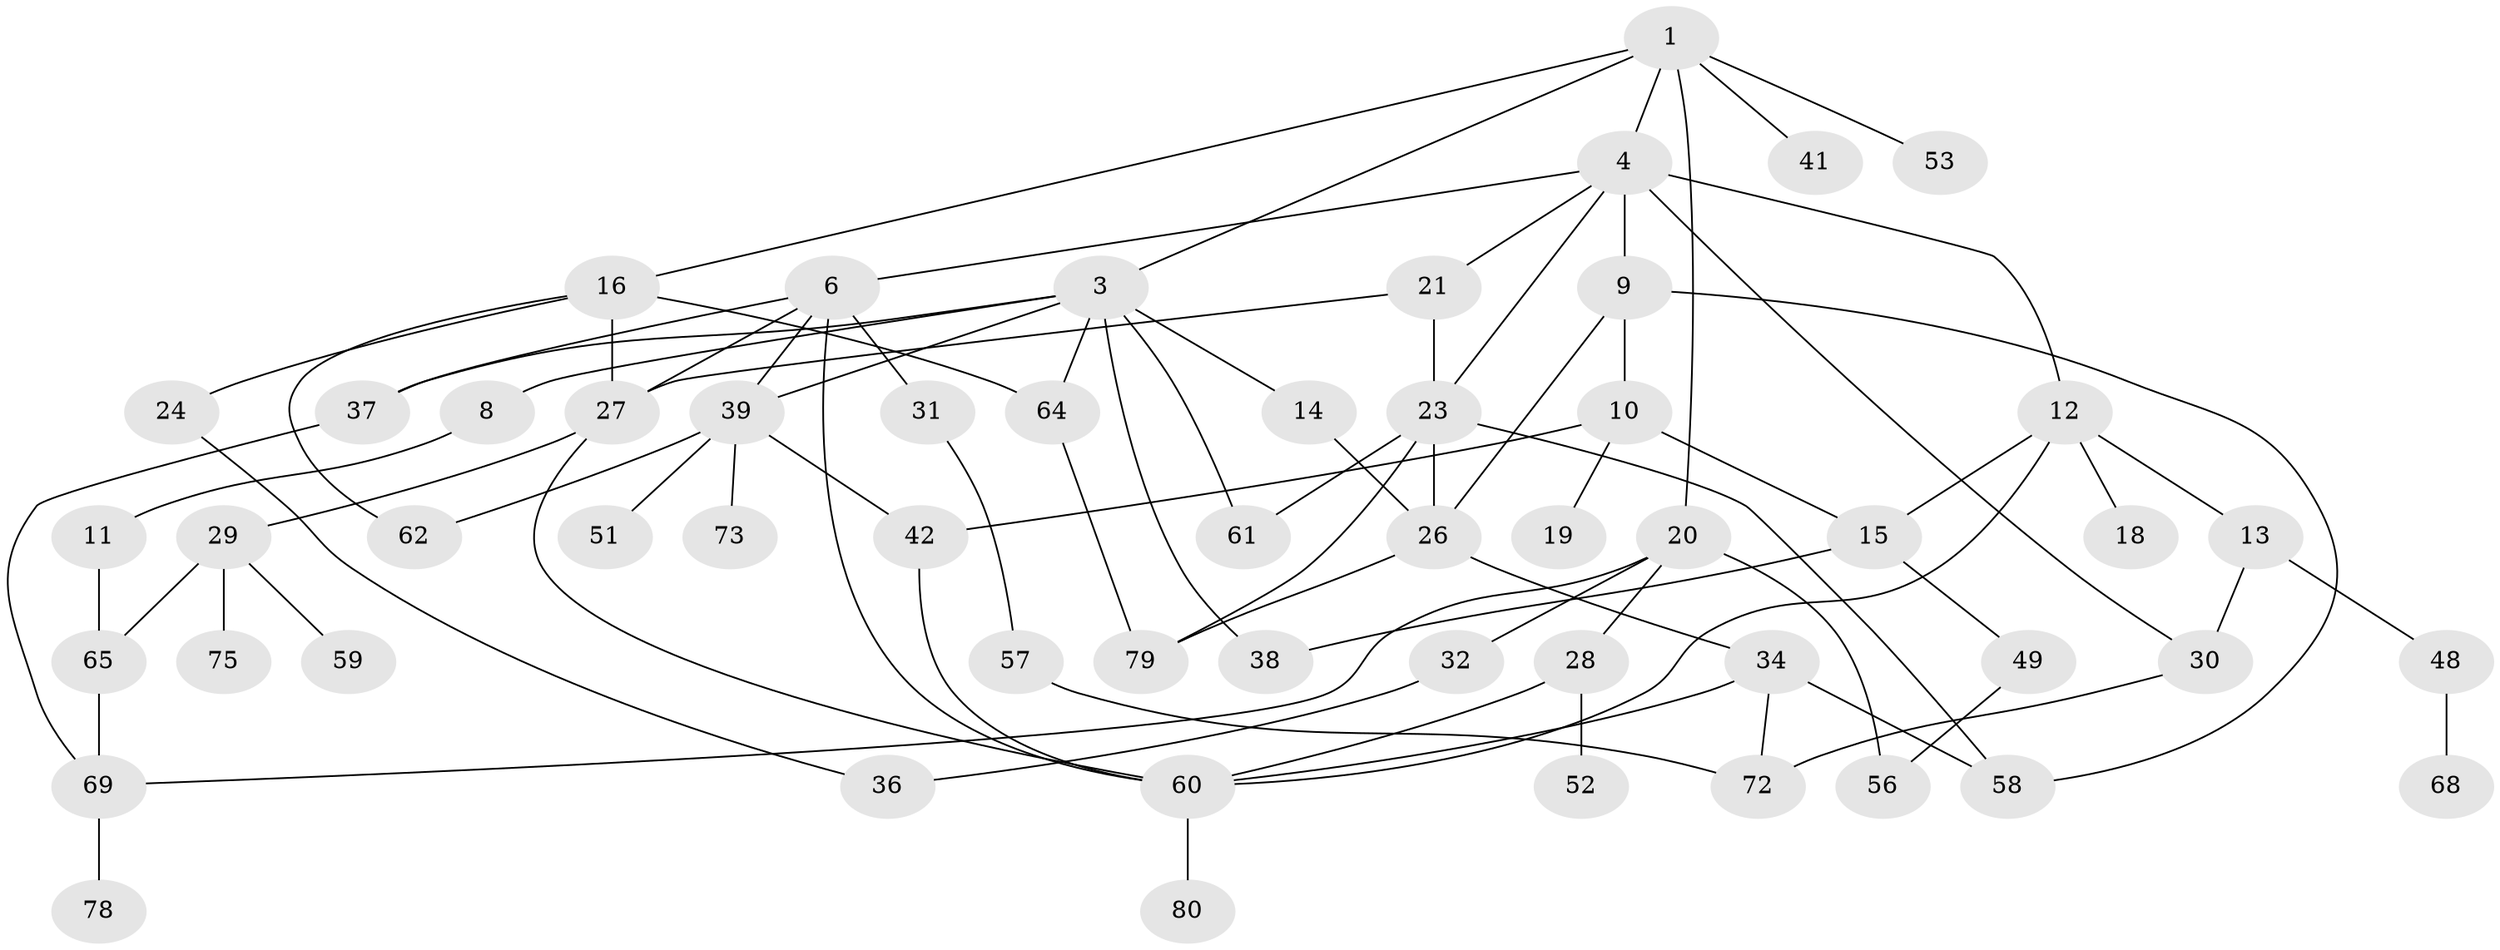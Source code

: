 // original degree distribution, {5: 0.08433734939759036, 3: 0.24096385542168675, 4: 0.13253012048192772, 7: 0.024096385542168676, 2: 0.2891566265060241, 1: 0.20481927710843373, 6: 0.024096385542168676}
// Generated by graph-tools (version 1.1) at 2025/10/02/27/25 16:10:53]
// undirected, 55 vertices, 84 edges
graph export_dot {
graph [start="1"]
  node [color=gray90,style=filled];
  1 [super="+2"];
  3 [super="+7"];
  4 [super="+5"];
  6 [super="+54"];
  8 [super="+71"];
  9;
  10 [super="+70"];
  11;
  12 [super="+35"];
  13 [super="+33"];
  14 [super="+82"];
  15 [super="+25"];
  16 [super="+17"];
  18;
  19;
  20 [super="+22"];
  21;
  23 [super="+46"];
  24;
  26 [super="+63"];
  27 [super="+45"];
  28;
  29 [super="+43"];
  30 [super="+50"];
  31;
  32;
  34 [super="+44"];
  36 [super="+74"];
  37;
  38 [super="+40"];
  39 [super="+47"];
  41 [super="+81"];
  42 [super="+55"];
  48 [super="+76"];
  49;
  51;
  52;
  53;
  56;
  57 [super="+66"];
  58;
  59;
  60 [super="+77"];
  61;
  62;
  64;
  65 [super="+67"];
  68;
  69;
  72;
  73;
  75 [super="+83"];
  78;
  79;
  80;
  1 -- 3;
  1 -- 4;
  1 -- 16;
  1 -- 41;
  1 -- 20;
  1 -- 53;
  3 -- 14;
  3 -- 39;
  3 -- 61;
  3 -- 64;
  3 -- 37;
  3 -- 8;
  3 -- 38;
  4 -- 12;
  4 -- 30;
  4 -- 23;
  4 -- 9;
  4 -- 21;
  4 -- 6;
  6 -- 31 [weight=2];
  6 -- 37;
  6 -- 27;
  6 -- 60;
  6 -- 39;
  8 -- 11;
  9 -- 10;
  9 -- 26;
  9 -- 58;
  10 -- 15;
  10 -- 19;
  10 -- 42;
  11 -- 65;
  12 -- 13;
  12 -- 18;
  12 -- 60;
  12 -- 15;
  13 -- 48;
  13 -- 30 [weight=2];
  14 -- 26;
  15 -- 49;
  15 -- 38;
  16 -- 24;
  16 -- 62;
  16 -- 64;
  16 -- 27;
  20 -- 69;
  20 -- 32;
  20 -- 56;
  20 -- 28;
  21 -- 23;
  21 -- 27;
  23 -- 58;
  23 -- 61;
  23 -- 79;
  23 -- 26;
  24 -- 36;
  26 -- 34;
  26 -- 79;
  27 -- 29;
  27 -- 60;
  28 -- 52;
  28 -- 60;
  29 -- 59;
  29 -- 65;
  29 -- 75;
  30 -- 72;
  31 -- 57;
  32 -- 36;
  34 -- 60;
  34 -- 72;
  34 -- 58;
  37 -- 69;
  39 -- 42 [weight=2];
  39 -- 73;
  39 -- 62;
  39 -- 51;
  42 -- 60;
  48 -- 68;
  49 -- 56;
  57 -- 72;
  60 -- 80;
  64 -- 79;
  65 -- 69;
  69 -- 78;
}

